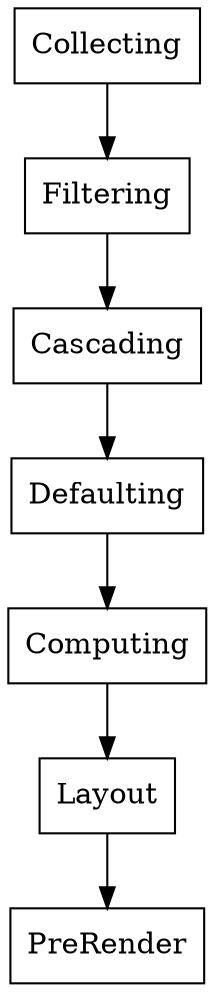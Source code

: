 digraph cascade_inheritance {
  rankdir=TB;

  node[shape=box];

  Collecting -> Filtering
  Filtering -> Cascading
  Cascading -> Defaulting
  Defaulting -> Computing[dir=lr]
  Computing -> Layout
  Layout -> PreRender
  PreRender

  Defaulting[label="Defaulting"]
}
